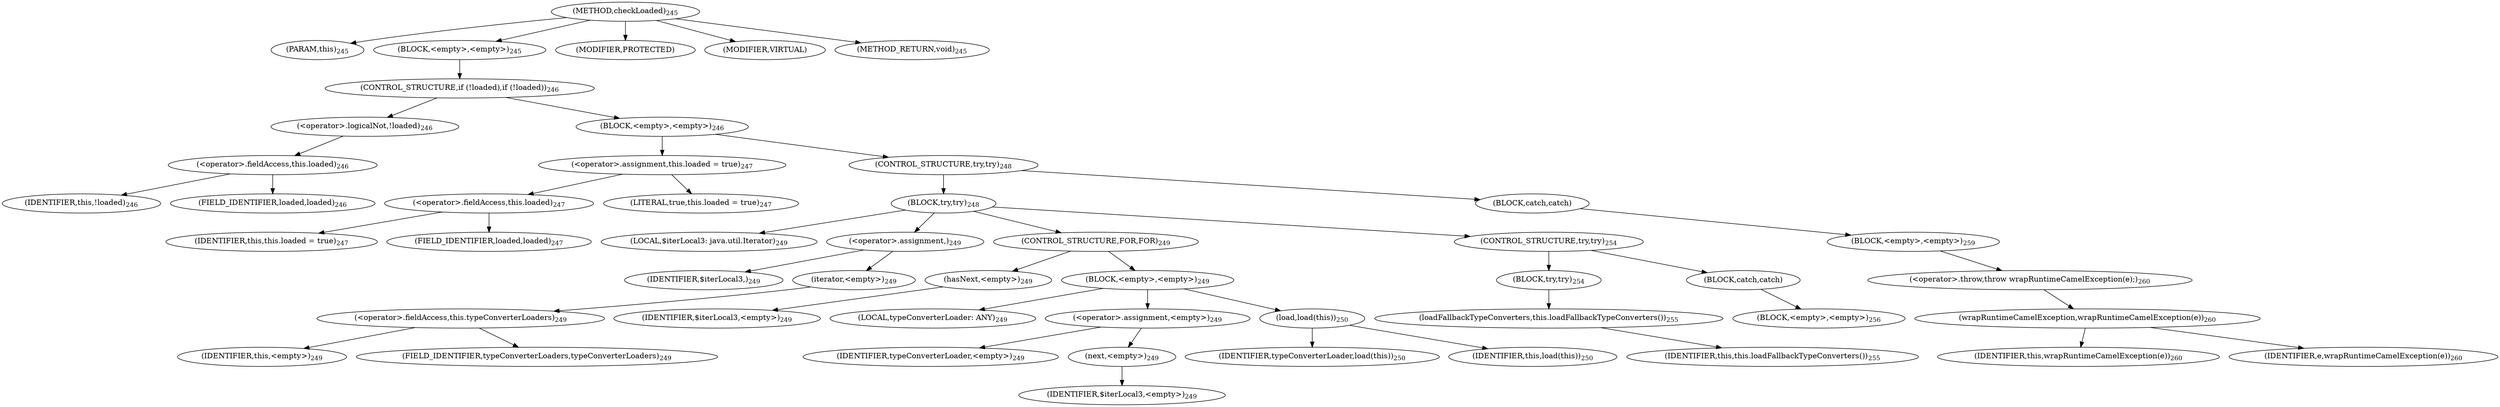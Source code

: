 digraph "checkLoaded" {  
"763" [label = <(METHOD,checkLoaded)<SUB>245</SUB>> ]
"36" [label = <(PARAM,this)<SUB>245</SUB>> ]
"764" [label = <(BLOCK,&lt;empty&gt;,&lt;empty&gt;)<SUB>245</SUB>> ]
"765" [label = <(CONTROL_STRUCTURE,if (!loaded),if (!loaded))<SUB>246</SUB>> ]
"766" [label = <(&lt;operator&gt;.logicalNot,!loaded)<SUB>246</SUB>> ]
"767" [label = <(&lt;operator&gt;.fieldAccess,this.loaded)<SUB>246</SUB>> ]
"768" [label = <(IDENTIFIER,this,!loaded)<SUB>246</SUB>> ]
"769" [label = <(FIELD_IDENTIFIER,loaded,loaded)<SUB>246</SUB>> ]
"770" [label = <(BLOCK,&lt;empty&gt;,&lt;empty&gt;)<SUB>246</SUB>> ]
"771" [label = <(&lt;operator&gt;.assignment,this.loaded = true)<SUB>247</SUB>> ]
"772" [label = <(&lt;operator&gt;.fieldAccess,this.loaded)<SUB>247</SUB>> ]
"773" [label = <(IDENTIFIER,this,this.loaded = true)<SUB>247</SUB>> ]
"774" [label = <(FIELD_IDENTIFIER,loaded,loaded)<SUB>247</SUB>> ]
"775" [label = <(LITERAL,true,this.loaded = true)<SUB>247</SUB>> ]
"776" [label = <(CONTROL_STRUCTURE,try,try)<SUB>248</SUB>> ]
"777" [label = <(BLOCK,try,try)<SUB>248</SUB>> ]
"778" [label = <(LOCAL,$iterLocal3: java.util.Iterator)<SUB>249</SUB>> ]
"779" [label = <(&lt;operator&gt;.assignment,)<SUB>249</SUB>> ]
"780" [label = <(IDENTIFIER,$iterLocal3,)<SUB>249</SUB>> ]
"781" [label = <(iterator,&lt;empty&gt;)<SUB>249</SUB>> ]
"782" [label = <(&lt;operator&gt;.fieldAccess,this.typeConverterLoaders)<SUB>249</SUB>> ]
"783" [label = <(IDENTIFIER,this,&lt;empty&gt;)<SUB>249</SUB>> ]
"784" [label = <(FIELD_IDENTIFIER,typeConverterLoaders,typeConverterLoaders)<SUB>249</SUB>> ]
"785" [label = <(CONTROL_STRUCTURE,FOR,FOR)<SUB>249</SUB>> ]
"786" [label = <(hasNext,&lt;empty&gt;)<SUB>249</SUB>> ]
"787" [label = <(IDENTIFIER,$iterLocal3,&lt;empty&gt;)<SUB>249</SUB>> ]
"788" [label = <(BLOCK,&lt;empty&gt;,&lt;empty&gt;)<SUB>249</SUB>> ]
"789" [label = <(LOCAL,typeConverterLoader: ANY)<SUB>249</SUB>> ]
"790" [label = <(&lt;operator&gt;.assignment,&lt;empty&gt;)<SUB>249</SUB>> ]
"791" [label = <(IDENTIFIER,typeConverterLoader,&lt;empty&gt;)<SUB>249</SUB>> ]
"792" [label = <(next,&lt;empty&gt;)<SUB>249</SUB>> ]
"793" [label = <(IDENTIFIER,$iterLocal3,&lt;empty&gt;)<SUB>249</SUB>> ]
"794" [label = <(load,load(this))<SUB>250</SUB>> ]
"795" [label = <(IDENTIFIER,typeConverterLoader,load(this))<SUB>250</SUB>> ]
"35" [label = <(IDENTIFIER,this,load(this))<SUB>250</SUB>> ]
"796" [label = <(CONTROL_STRUCTURE,try,try)<SUB>254</SUB>> ]
"797" [label = <(BLOCK,try,try)<SUB>254</SUB>> ]
"798" [label = <(loadFallbackTypeConverters,this.loadFallbackTypeConverters())<SUB>255</SUB>> ]
"37" [label = <(IDENTIFIER,this,this.loadFallbackTypeConverters())<SUB>255</SUB>> ]
"799" [label = <(BLOCK,catch,catch)> ]
"800" [label = <(BLOCK,&lt;empty&gt;,&lt;empty&gt;)<SUB>256</SUB>> ]
"801" [label = <(BLOCK,catch,catch)> ]
"802" [label = <(BLOCK,&lt;empty&gt;,&lt;empty&gt;)<SUB>259</SUB>> ]
"803" [label = <(&lt;operator&gt;.throw,throw wrapRuntimeCamelException(e);)<SUB>260</SUB>> ]
"804" [label = <(wrapRuntimeCamelException,wrapRuntimeCamelException(e))<SUB>260</SUB>> ]
"38" [label = <(IDENTIFIER,this,wrapRuntimeCamelException(e))<SUB>260</SUB>> ]
"805" [label = <(IDENTIFIER,e,wrapRuntimeCamelException(e))<SUB>260</SUB>> ]
"806" [label = <(MODIFIER,PROTECTED)> ]
"807" [label = <(MODIFIER,VIRTUAL)> ]
"808" [label = <(METHOD_RETURN,void)<SUB>245</SUB>> ]
  "763" -> "36" 
  "763" -> "764" 
  "763" -> "806" 
  "763" -> "807" 
  "763" -> "808" 
  "764" -> "765" 
  "765" -> "766" 
  "765" -> "770" 
  "766" -> "767" 
  "767" -> "768" 
  "767" -> "769" 
  "770" -> "771" 
  "770" -> "776" 
  "771" -> "772" 
  "771" -> "775" 
  "772" -> "773" 
  "772" -> "774" 
  "776" -> "777" 
  "776" -> "801" 
  "777" -> "778" 
  "777" -> "779" 
  "777" -> "785" 
  "777" -> "796" 
  "779" -> "780" 
  "779" -> "781" 
  "781" -> "782" 
  "782" -> "783" 
  "782" -> "784" 
  "785" -> "786" 
  "785" -> "788" 
  "786" -> "787" 
  "788" -> "789" 
  "788" -> "790" 
  "788" -> "794" 
  "790" -> "791" 
  "790" -> "792" 
  "792" -> "793" 
  "794" -> "795" 
  "794" -> "35" 
  "796" -> "797" 
  "796" -> "799" 
  "797" -> "798" 
  "798" -> "37" 
  "799" -> "800" 
  "801" -> "802" 
  "802" -> "803" 
  "803" -> "804" 
  "804" -> "38" 
  "804" -> "805" 
}
